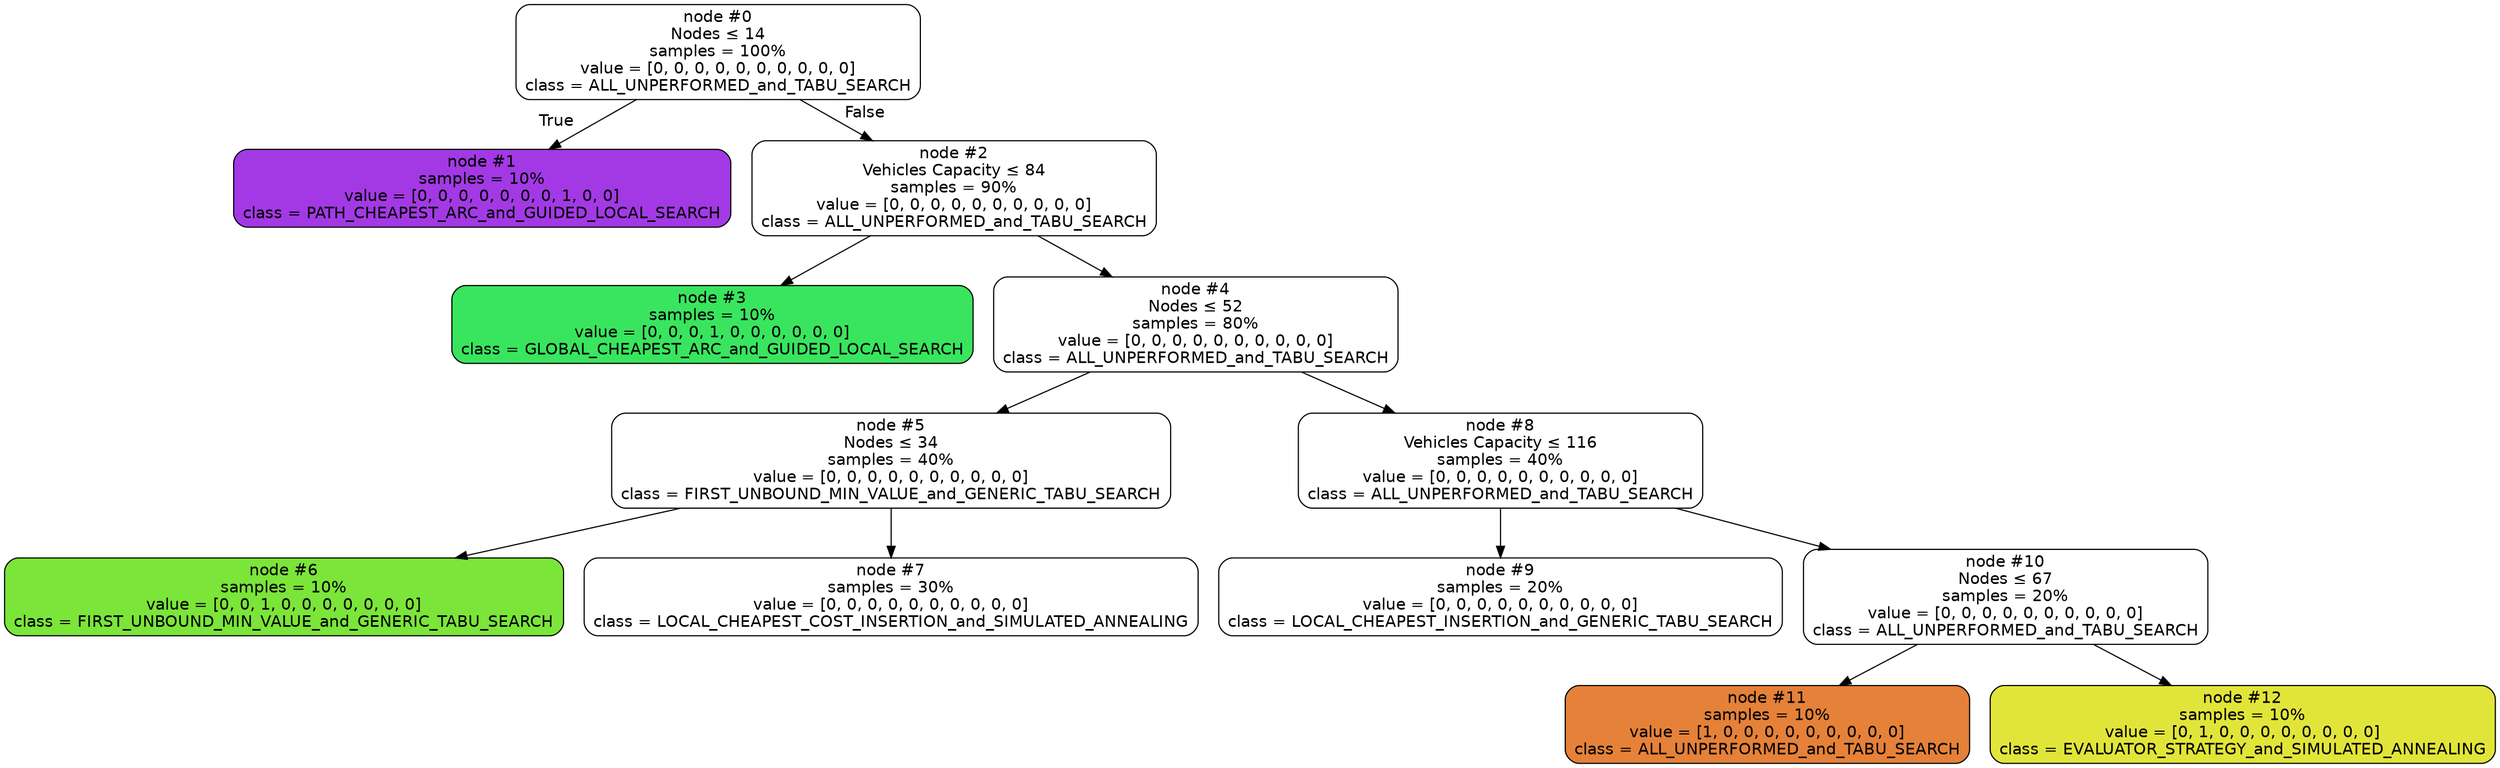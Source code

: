 digraph Tree {
node [shape=box, style="filled, rounded", color="black", fontname="helvetica"] ;
edge [fontname="helvetica"] ;
0 [label=<node &#35;0<br/>Nodes &le; 14<br/>samples = 100%<br/>value = [0, 0, 0, 0, 0, 0, 0, 0, 0, 0]<br/>class = ALL_UNPERFORMED_and_TABU_SEARCH>, fillcolor="#ffffff"] ;
1 [label=<node &#35;1<br/>samples = 10%<br/>value = [0, 0, 0, 0, 0, 0, 0, 1, 0, 0]<br/>class = PATH_CHEAPEST_ARC_and_GUIDED_LOCAL_SEARCH>, fillcolor="#a339e5"] ;
0 -> 1 [labeldistance=2.5, labelangle=45, headlabel="True"] ;
2 [label=<node &#35;2<br/>Vehicles Capacity &le; 84<br/>samples = 90%<br/>value = [0, 0, 0, 0, 0, 0, 0, 0, 0, 0]<br/>class = ALL_UNPERFORMED_and_TABU_SEARCH>, fillcolor="#ffffff"] ;
0 -> 2 [labeldistance=2.5, labelangle=-45, headlabel="False"] ;
3 [label=<node &#35;3<br/>samples = 10%<br/>value = [0, 0, 0, 1, 0, 0, 0, 0, 0, 0]<br/>class = GLOBAL_CHEAPEST_ARC_and_GUIDED_LOCAL_SEARCH>, fillcolor="#39e55e"] ;
2 -> 3 ;
4 [label=<node &#35;4<br/>Nodes &le; 52<br/>samples = 80%<br/>value = [0, 0, 0, 0, 0, 0, 0, 0, 0, 0]<br/>class = ALL_UNPERFORMED_and_TABU_SEARCH>, fillcolor="#ffffff"] ;
2 -> 4 ;
5 [label=<node &#35;5<br/>Nodes &le; 34<br/>samples = 40%<br/>value = [0, 0, 0, 0, 0, 0, 0, 0, 0, 0]<br/>class = FIRST_UNBOUND_MIN_VALUE_and_GENERIC_TABU_SEARCH>, fillcolor="#ffffff"] ;
4 -> 5 ;
6 [label=<node &#35;6<br/>samples = 10%<br/>value = [0, 0, 1, 0, 0, 0, 0, 0, 0, 0]<br/>class = FIRST_UNBOUND_MIN_VALUE_and_GENERIC_TABU_SEARCH>, fillcolor="#7be539"] ;
5 -> 6 ;
7 [label=<node &#35;7<br/>samples = 30%<br/>value = [0, 0, 0, 0, 0, 0, 0, 0, 0, 0]<br/>class = LOCAL_CHEAPEST_COST_INSERTION_and_SIMULATED_ANNEALING>, fillcolor="#ffffff"] ;
5 -> 7 ;
8 [label=<node &#35;8<br/>Vehicles Capacity &le; 116<br/>samples = 40%<br/>value = [0, 0, 0, 0, 0, 0, 0, 0, 0, 0]<br/>class = ALL_UNPERFORMED_and_TABU_SEARCH>, fillcolor="#ffffff"] ;
4 -> 8 ;
9 [label=<node &#35;9<br/>samples = 20%<br/>value = [0, 0, 0, 0, 0, 0, 0, 0, 0, 0]<br/>class = LOCAL_CHEAPEST_INSERTION_and_GENERIC_TABU_SEARCH>, fillcolor="#ffffff"] ;
8 -> 9 ;
10 [label=<node &#35;10<br/>Nodes &le; 67<br/>samples = 20%<br/>value = [0, 0, 0, 0, 0, 0, 0, 0, 0, 0]<br/>class = ALL_UNPERFORMED_and_TABU_SEARCH>, fillcolor="#ffffff"] ;
8 -> 10 ;
11 [label=<node &#35;11<br/>samples = 10%<br/>value = [1, 0, 0, 0, 0, 0, 0, 0, 0, 0]<br/>class = ALL_UNPERFORMED_and_TABU_SEARCH>, fillcolor="#e58139"] ;
10 -> 11 ;
12 [label=<node &#35;12<br/>samples = 10%<br/>value = [0, 1, 0, 0, 0, 0, 0, 0, 0, 0]<br/>class = EVALUATOR_STRATEGY_and_SIMULATED_ANNEALING>, fillcolor="#e2e539"] ;
10 -> 12 ;
}
